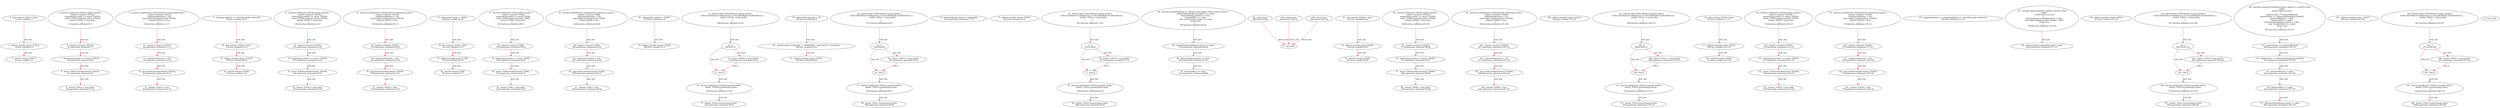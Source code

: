 digraph  {
13 [label="2_ bool claimed_TOD14 = false;\n13-new_variable-3-3", method="", type_label=new_variable];
19 [label="3_ address payable owner_TOD14;\n19-new_variable-4-4", method="", type_label=new_variable];
23 [label="4_ uint256 reward_TOD14;\n23-new_variable-5-5", method="", type_label=new_variable];
27 [label="5_ function setReward_TOD14() public payable {\n        require (!claimed_TOD14);\n        require(msg.sender == owner_TOD14);\n        owner_TOD14.transfer(reward_TOD14);\n        reward_TOD14 = msg.value;\n    }\n27-function_definition-6-11", method="setReward_TOD14()", type_label=function_definition];
32 [label="6_ require (!claimed_TOD14);\n32-expression_statement-7-7", method="setReward_TOD14()", type_label=expression_statement];
38 [label="7_ require(msg.sender == owner_TOD14);\n38-expression_statement-8-8", method="setReward_TOD14()", type_label=expression_statement];
47 [label="8_ owner_TOD14.transfer(reward_TOD14);\n47-expression_statement-9-9", method="setReward_TOD14()", type_label=expression_statement];
54 [label="9_ reward_TOD14 = msg.value;\n54-expression_statement-10-10", method="setReward_TOD14()", type_label=expression_statement];
60 [label="11_ function claimReward_TOD14(uint256 submission) public {\n        require (!claimed_TOD14);\n        require(submission < 10);\n        msg.sender.transfer(reward_TOD14);\n        claimed_TOD14 = true;\n    }\n60-function_definition-12-17", method="claimReward_TOD14(uint256 submission)", type_label=function_definition];
68 [label="12_ require (!claimed_TOD14);\n68-expression_statement-13-13", method="claimReward_TOD14(uint256 submission)", type_label=expression_statement];
74 [label="13_ require(submission < 10);\n74-expression_statement-14-14", method="claimReward_TOD14(uint256 submission)", type_label=expression_statement];
81 [label="14_ msg.sender.transfer(reward_TOD14);\n81-expression_statement-15-15", method="claimReward_TOD14(uint256 submission)", type_label=expression_statement];
90 [label="15_ claimed_TOD14 = true;\n90-expression_statement-16-16", method="claimReward_TOD14(uint256 submission)", type_label=expression_statement];
95 [label="17_ mapping (address => uint256) public balanceOf;\n95-new_variable-18-18", method="", type_label=new_variable];
102 [label="18_ bool claimed_TOD30 = false;\n102-new_variable-19-19", method="", type_label=new_variable];
108 [label="19_ address payable owner_TOD30;\n108-new_variable-20-20", method="", type_label=new_variable];
112 [label="20_ uint256 reward_TOD30;\n112-new_variable-21-21", method="", type_label=new_variable];
116 [label="21_ function setReward_TOD30() public payable {\n        require (!claimed_TOD30);\n        require(msg.sender == owner_TOD30);\n        owner_TOD30.transfer(reward_TOD30);\n        reward_TOD30 = msg.value;\n    }\n116-function_definition-22-27", method="setReward_TOD30()", type_label=function_definition];
121 [label="22_ require (!claimed_TOD30);\n121-expression_statement-23-23", method="setReward_TOD30()", type_label=expression_statement];
127 [label="23_ require(msg.sender == owner_TOD30);\n127-expression_statement-24-24", method="setReward_TOD30()", type_label=expression_statement];
136 [label="24_ owner_TOD30.transfer(reward_TOD30);\n136-expression_statement-25-25", method="setReward_TOD30()", type_label=expression_statement];
143 [label="25_ reward_TOD30 = msg.value;\n143-expression_statement-26-26", method="setReward_TOD30()", type_label=expression_statement];
149 [label="27_ function claimReward_TOD30(uint256 submission) public {\n        require (!claimed_TOD30);\n        require(submission < 10);\n        msg.sender.transfer(reward_TOD30);\n        claimed_TOD30 = true;\n    }\n149-function_definition-28-33", method="claimReward_TOD30(uint256 submission)", type_label=function_definition];
157 [label="28_ require (!claimed_TOD30);\n157-expression_statement-29-29", method="claimReward_TOD30(uint256 submission)", type_label=expression_statement];
163 [label="29_ require(submission < 10);\n163-expression_statement-30-30", method="claimReward_TOD30(uint256 submission)", type_label=expression_statement];
170 [label="30_ msg.sender.transfer(reward_TOD30);\n170-expression_statement-31-31", method="claimReward_TOD30(uint256 submission)", type_label=expression_statement];
179 [label="31_ claimed_TOD30 = true;\n179-expression_statement-32-32", method="claimReward_TOD30(uint256 submission)", type_label=expression_statement];
184 [label="33_ string public name = \"TAMC\";\n184-new_variable-34-34", method="", type_label=new_variable];
191 [label="34_ bool claimed_TOD8 = false;\n191-new_variable-35-35", method="", type_label=new_variable];
197 [label="35_ address payable owner_TOD8;\n197-new_variable-36-36", method="", type_label=new_variable];
201 [label="36_ uint256 reward_TOD8;\n201-new_variable-37-37", method="", type_label=new_variable];
205 [label="37_ function setReward_TOD8() public payable {\n        require (!claimed_TOD8);\n        require(msg.sender == owner_TOD8);\n        owner_TOD8.transfer(reward_TOD8);\n        reward_TOD8 = msg.value;\n    }\n205-function_definition-38-43", method="setReward_TOD8()", type_label=function_definition];
210 [label="38_ require (!claimed_TOD8);\n210-expression_statement-39-39", method="setReward_TOD8()", type_label=expression_statement];
216 [label="39_ require(msg.sender == owner_TOD8);\n216-expression_statement-40-40", method="setReward_TOD8()", type_label=expression_statement];
225 [label="40_ owner_TOD8.transfer(reward_TOD8);\n225-expression_statement-41-41", method="setReward_TOD8()", type_label=expression_statement];
232 [label="41_ reward_TOD8 = msg.value;\n232-expression_statement-42-42", method="setReward_TOD8()", type_label=expression_statement];
238 [label="43_ function claimReward_TOD8(uint256 submission) public {\n        require (!claimed_TOD8);\n        require(submission < 10);\n        msg.sender.transfer(reward_TOD8);\n        claimed_TOD8 = true;\n    }\n238-function_definition-44-49", method="claimReward_TOD8(uint256 submission)", type_label=function_definition];
246 [label="44_ require (!claimed_TOD8);\n246-expression_statement-45-45", method="claimReward_TOD8(uint256 submission)", type_label=expression_statement];
252 [label="45_ require(submission < 10);\n252-expression_statement-46-46", method="claimReward_TOD8(uint256 submission)", type_label=expression_statement];
259 [label="46_ msg.sender.transfer(reward_TOD8);\n259-expression_statement-47-47", method="claimReward_TOD8(uint256 submission)", type_label=expression_statement];
268 [label="47_ claimed_TOD8 = true;\n268-expression_statement-48-48", method="claimReward_TOD8(uint256 submission)", type_label=expression_statement];
273 [label="49_ string public symbol = \"TAMC\";\n273-new_variable-50-50", method="", type_label=new_variable];
280 [label="50_ address payable winner_TOD39;\n280-new_variable-51-51", method="", type_label=new_variable];
284 [label="51_ function play_TOD39(bytes32 guess) public{\n       if (keccak256(abi.encode(guess)) == keccak256(abi.encode('hello'))) {\n            winner_TOD39 = msg.sender;\n        }\n    }\n284-function_definition-52-56", method="play_TOD39(bytes32 guess)", type_label=function_definition];
292 [label="52_ if\n292-if-53-55", method="play_TOD39(bytes32 guess)", type_label=if];
1304 [label="52_ end_if", method="play_TOD39(bytes32 guess)", type_label=end_if];
314 [label="53_ winner_TOD39 = msg.sender;\n314-expression_statement-54-54", method="play_TOD39(bytes32 guess)", type_label=expression_statement];
320 [label="56_ function getReward_TOD39() payable public{\n       winner_TOD39.transfer(msg.value);\n    }\n320-function_definition-57-59", method="getReward_TOD39()", type_label=function_definition];
325 [label="57_ winner_TOD39.transfer(msg.value);\n325-expression_statement-58-58", method="getReward_TOD39()", type_label=expression_statement];
334 [label="59_ uint8 public decimals = 18;\n334-new_variable-60-60", method="", type_label=new_variable];
340 [label="60_ uint256 public totalSupply = 1000000000 * (uint256(10) ** decimals);\n340-new_variable-61-61", method="", type_label=new_variable];
353 [label="61_ address payable winner_TOD31;\n353-new_variable-62-62", method="", type_label=new_variable];
357 [label="62_ function play_TOD31(bytes32 guess) public{\n       if (keccak256(abi.encode(guess)) == keccak256(abi.encode('hello'))) {\n            winner_TOD31 = msg.sender;\n        }\n    }\n357-function_definition-63-67", method="play_TOD31(bytes32 guess)", type_label=function_definition];
365 [label="63_ if\n365-if-64-66", method="play_TOD31(bytes32 guess)", type_label=if];
1377 [label="63_ end_if", method="play_TOD31(bytes32 guess)", type_label=end_if];
387 [label="64_ winner_TOD31 = msg.sender;\n387-expression_statement-65-65", method="play_TOD31(bytes32 guess)", type_label=expression_statement];
393 [label="67_ function getReward_TOD31() payable public{\n       winner_TOD31.transfer(msg.value);\n    }\n393-function_definition-68-70", method="getReward_TOD31()", type_label=function_definition];
398 [label="68_ winner_TOD31.transfer(msg.value);\n398-expression_statement-69-69", method="getReward_TOD31()", type_label=expression_statement];
423 [label="72_ balanceOf[msg.sender] = totalSupply;\n423-expression_statement-73-73", method="", type_label=expression_statement];
443 [label="75_ address payable winner_TOD35;\n443-new_variable-76-76", method="", type_label=new_variable];
447 [label="76_ function play_TOD35(bytes32 guess) public{\n       if (keccak256(abi.encode(guess)) == keccak256(abi.encode('hello'))) {\n            winner_TOD35 = msg.sender;\n        }\n    }\n447-function_definition-77-81", method="play_TOD35(bytes32 guess)", type_label=function_definition];
455 [label="77_ if\n455-if-78-80", method="play_TOD35(bytes32 guess)", type_label=if];
1467 [label="77_ end_if", method="play_TOD35(bytes32 guess)", type_label=end_if];
477 [label="78_ winner_TOD35 = msg.sender;\n477-expression_statement-79-79", method="play_TOD35(bytes32 guess)", type_label=expression_statement];
483 [label="81_ function getReward_TOD35() payable public{\n       winner_TOD35.transfer(msg.value);\n    }\n483-function_definition-82-84", method="getReward_TOD35()", type_label=function_definition];
488 [label="82_ winner_TOD35.transfer(msg.value);\n488-expression_statement-83-83", method="getReward_TOD35()", type_label=expression_statement];
497 [label="84_ function transfer(address to, uint256 value) public returns (bool success) {\n        require(balanceOf[msg.sender] >= value);\n        balanceOf[msg.sender] -= value;\n        balanceOf[to] += value;\n        emit Transfer(msg.sender, to, value);\n        return true;\n    }\n497-function_definition-85-91", method="transfer(address to,uint256 value)", type_label=function_definition];
514 [label="85_ require(balanceOf[msg.sender] >= value);\n514-expression_statement-86-86", method="transfer(address to,uint256 value)", type_label=expression_statement];
525 [label="86_ balanceOf[msg.sender] -= value;\n525-expression_statement-87-87", method="transfer(address to,uint256 value)", type_label=expression_statement];
533 [label="87_ balanceOf[to] += value;\n533-expression_statement-88-88", method="transfer(address to,uint256 value)", type_label=expression_statement];
549 [label="89_ return true;\n549-return-90-90", method="transfer(address to,uint256 value)", type_label=return];
552 [label="91_ bool claimed_TOD40 = false;\n552-new_variable-92-92", method="", type_label=new_variable];
558 [label="92_ address payable owner_TOD40;\n558-new_variable-93-93", method="", type_label=new_variable];
562 [label="93_ uint256 reward_TOD40;\n562-new_variable-94-94", method="", type_label=new_variable];
566 [label="94_ function setReward_TOD40() public payable {\n        require (!claimed_TOD40);\n        require(msg.sender == owner_TOD40);\n        owner_TOD40.transfer(reward_TOD40);\n        reward_TOD40 = msg.value;\n    }\n566-function_definition-95-100", method="setReward_TOD40()", type_label=function_definition];
571 [label="95_ require (!claimed_TOD40);\n571-expression_statement-96-96", method="setReward_TOD40()", type_label=expression_statement];
577 [label="96_ require(msg.sender == owner_TOD40);\n577-expression_statement-97-97", method="setReward_TOD40()", type_label=expression_statement];
586 [label="97_ owner_TOD40.transfer(reward_TOD40);\n586-expression_statement-98-98", method="setReward_TOD40()", type_label=expression_statement];
593 [label="98_ reward_TOD40 = msg.value;\n593-expression_statement-99-99", method="setReward_TOD40()", type_label=expression_statement];
599 [label="100_ function claimReward_TOD40(uint256 submission) public {\n        require (!claimed_TOD40);\n        require(submission < 10);\n        msg.sender.transfer(reward_TOD40);\n        claimed_TOD40 = true;\n    }\n599-function_definition-101-106", method="claimReward_TOD40(uint256 submission)", type_label=function_definition];
607 [label="101_ require (!claimed_TOD40);\n607-expression_statement-102-102", method="claimReward_TOD40(uint256 submission)", type_label=expression_statement];
613 [label="102_ require(submission < 10);\n613-expression_statement-103-103", method="claimReward_TOD40(uint256 submission)", type_label=expression_statement];
620 [label="103_ msg.sender.transfer(reward_TOD40);\n620-expression_statement-104-104", method="claimReward_TOD40(uint256 submission)", type_label=expression_statement];
629 [label="104_ claimed_TOD40 = true;\n629-expression_statement-105-105", method="claimReward_TOD40(uint256 submission)", type_label=expression_statement];
634 [label="106_ address payable winner_TOD13;\n634-new_variable-107-107", method="", type_label=new_variable];
638 [label="107_ function play_TOD13(bytes32 guess) public{\n       if (keccak256(abi.encode(guess)) == keccak256(abi.encode('hello'))) {\n            winner_TOD13 = msg.sender;\n        }\n    }\n638-function_definition-108-112", method="play_TOD13(bytes32 guess)", type_label=function_definition];
646 [label="108_ if\n646-if-109-111", method="play_TOD13(bytes32 guess)", type_label=if];
1658 [label="108_ end_if", method="play_TOD13(bytes32 guess)", type_label=end_if];
668 [label="109_ winner_TOD13 = msg.sender;\n668-expression_statement-110-110", method="play_TOD13(bytes32 guess)", type_label=expression_statement];
674 [label="112_ function getReward_TOD13() payable public{\n       winner_TOD13.transfer(msg.value);\n    }\n674-function_definition-113-115", method="getReward_TOD13()", type_label=function_definition];
679 [label="113_ winner_TOD13.transfer(msg.value);\n679-expression_statement-114-114", method="getReward_TOD13()", type_label=expression_statement];
702 [label="116_ bool claimed_TOD36 = false;\n702-new_variable-117-117", method="", type_label=new_variable];
708 [label="117_ address payable owner_TOD36;\n708-new_variable-118-118", method="", type_label=new_variable];
712 [label="118_ uint256 reward_TOD36;\n712-new_variable-119-119", method="", type_label=new_variable];
716 [label="119_ function setReward_TOD36() public payable {\n        require (!claimed_TOD36);\n        require(msg.sender == owner_TOD36);\n        owner_TOD36.transfer(reward_TOD36);\n        reward_TOD36 = msg.value;\n    }\n716-function_definition-120-125", method="setReward_TOD36()", type_label=function_definition];
721 [label="120_ require (!claimed_TOD36);\n721-expression_statement-121-121", method="setReward_TOD36()", type_label=expression_statement];
727 [label="121_ require(msg.sender == owner_TOD36);\n727-expression_statement-122-122", method="setReward_TOD36()", type_label=expression_statement];
736 [label="122_ owner_TOD36.transfer(reward_TOD36);\n736-expression_statement-123-123", method="setReward_TOD36()", type_label=expression_statement];
743 [label="123_ reward_TOD36 = msg.value;\n743-expression_statement-124-124", method="setReward_TOD36()", type_label=expression_statement];
749 [label="125_ function claimReward_TOD36(uint256 submission) public {\n        require (!claimed_TOD36);\n        require(submission < 10);\n        msg.sender.transfer(reward_TOD36);\n        claimed_TOD36 = true;\n    }\n749-function_definition-126-131", method="claimReward_TOD36(uint256 submission)", type_label=function_definition];
757 [label="126_ require (!claimed_TOD36);\n757-expression_statement-127-127", method="claimReward_TOD36(uint256 submission)", type_label=expression_statement];
763 [label="127_ require(submission < 10);\n763-expression_statement-128-128", method="claimReward_TOD36(uint256 submission)", type_label=expression_statement];
770 [label="128_ msg.sender.transfer(reward_TOD36);\n770-expression_statement-129-129", method="claimReward_TOD36(uint256 submission)", type_label=expression_statement];
779 [label="129_ claimed_TOD36 = true;\n779-expression_statement-130-130", method="claimReward_TOD36(uint256 submission)", type_label=expression_statement];
784 [label="131_ mapping(address => mapping(address => uint256)) public allowance;\n784-new_variable-132-132", method="", type_label=new_variable];
793 [label="132_ function approve(address spender, uint256 value)\n        public\n        returns (bool success)\n    {\n        allowance[msg.sender][spender] = value;\n        emit Approval(msg.sender, spender, value);\n        return true;\n    }\n793-function_definition-133-140", method="approve(address spender,uint256 value)", type_label=function_definition];
810 [label="136_ allowance[msg.sender][spender] = value;\n810-expression_statement-137-137", method="approve(address spender,uint256 value)", type_label=expression_statement];
830 [label="138_ return true;\n830-return-139-139", method="approve(address spender,uint256 value)", type_label=return];
833 [label="140_ address payable winner_TOD33;\n833-new_variable-141-141", method="", type_label=new_variable];
837 [label="141_ function play_TOD33(bytes32 guess) public{\n       if (keccak256(abi.encode(guess)) == keccak256(abi.encode('hello'))) {\n            winner_TOD33 = msg.sender;\n        }\n    }\n837-function_definition-142-146", method="play_TOD33(bytes32 guess)", type_label=function_definition];
845 [label="142_ if\n845-if-143-145", method="play_TOD33(bytes32 guess)", type_label=if];
1857 [label="142_ end_if", method="play_TOD33(bytes32 guess)", type_label=end_if];
867 [label="143_ winner_TOD33 = msg.sender;\n867-expression_statement-144-144", method="play_TOD33(bytes32 guess)", type_label=expression_statement];
873 [label="146_ function getReward_TOD33() payable public{\n       winner_TOD33.transfer(msg.value);\n    }\n873-function_definition-147-149", method="getReward_TOD33()", type_label=function_definition];
878 [label="147_ winner_TOD33.transfer(msg.value);\n878-expression_statement-148-148", method="getReward_TOD33()", type_label=expression_statement];
887 [label="149_ function transferFrom(address from, address to, uint256 value)\n        public\n        returns (bool success)\n    {\n        require(value <= balanceOf[from]);\n        require(value <= allowance[from][msg.sender]);\n        balanceOf[from] -= value;\n        balanceOf[to] += value;\n        allowance[from][msg.sender] -= value;\n        emit Transfer(from, to, value);\n        return true;\n    }\n887-function_definition-150-161", method="transferFrom(address from,address to,uint256 value)", type_label=function_definition];
908 [label="153_ require(value <= balanceOf[from]);\n908-expression_statement-154-154", method="transferFrom(address from,address to,uint256 value)", type_label=expression_statement];
917 [label="154_ require(value <= allowance[from][msg.sender]);\n917-expression_statement-155-155", method="transferFrom(address from,address to,uint256 value)", type_label=expression_statement];
930 [label="155_ balanceOf[from] -= value;\n930-expression_statement-156-156", method="transferFrom(address from,address to,uint256 value)", type_label=expression_statement];
936 [label="156_ balanceOf[to] += value;\n936-expression_statement-157-157", method="transferFrom(address from,address to,uint256 value)", type_label=expression_statement];
942 [label="157_ allowance[from][msg.sender] -= value;\n942-expression_statement-158-158", method="transferFrom(address from,address to,uint256 value)", type_label=expression_statement];
960 [label="159_ return true;\n960-return-160-160", method="transferFrom(address from,address to,uint256 value)", type_label=return];
963 [label="161_ address payable winner_TOD27;\n963-new_variable-162-162", method="", type_label=new_variable];
967 [label="162_ function play_TOD27(bytes32 guess) public{\n       if (keccak256(abi.encode(guess)) == keccak256(abi.encode('hello'))) {\n            winner_TOD27 = msg.sender;\n        }\n    }\n967-function_definition-163-167", method="play_TOD27(bytes32 guess)", type_label=function_definition];
975 [label="163_ if\n975-if-164-166", method="play_TOD27(bytes32 guess)", type_label=if];
1987 [label="163_ end_if", method="play_TOD27(bytes32 guess)", type_label=end_if];
997 [label="164_ winner_TOD27 = msg.sender;\n997-expression_statement-165-165", method="play_TOD27(bytes32 guess)", type_label=expression_statement];
1003 [label="167_ function getReward_TOD27() payable public{\n       winner_TOD27.transfer(msg.value);\n    }\n1003-function_definition-168-170", method="getReward_TOD27()", type_label=function_definition];
1008 [label="168_ winner_TOD27.transfer(msg.value);\n1008-expression_statement-169-169", method="getReward_TOD27()", type_label=expression_statement];
1 [label="0_ start_node", method="", type_label=start];
2 [label="0_ exit_node", method="", type_label=exit];
13 -> 19  [color=red, controlflow_type=next_line, edge_type=CFG_edge, key=0, label=next_line];
19 -> 23  [color=red, controlflow_type=next_line, edge_type=CFG_edge, key=0, label=next_line];
27 -> 32  [color=red, controlflow_type=next_line, edge_type=CFG_edge, key=0, label=next_line];
32 -> 38  [color=red, controlflow_type=next_line, edge_type=CFG_edge, key=0, label=next_line];
38 -> 47  [color=red, controlflow_type=next_line, edge_type=CFG_edge, key=0, label=next_line];
47 -> 54  [color=red, controlflow_type=next_line, edge_type=CFG_edge, key=0, label=next_line];
60 -> 68  [color=red, controlflow_type=next_line, edge_type=CFG_edge, key=0, label=next_line];
68 -> 74  [color=red, controlflow_type=next_line, edge_type=CFG_edge, key=0, label=next_line];
74 -> 81  [color=red, controlflow_type=next_line, edge_type=CFG_edge, key=0, label=next_line];
81 -> 90  [color=red, controlflow_type=next_line, edge_type=CFG_edge, key=0, label=next_line];
95 -> 102  [color=red, controlflow_type=next_line, edge_type=CFG_edge, key=0, label=next_line];
102 -> 108  [color=red, controlflow_type=next_line, edge_type=CFG_edge, key=0, label=next_line];
108 -> 112  [color=red, controlflow_type=next_line, edge_type=CFG_edge, key=0, label=next_line];
116 -> 121  [color=red, controlflow_type=next_line, edge_type=CFG_edge, key=0, label=next_line];
121 -> 127  [color=red, controlflow_type=next_line, edge_type=CFG_edge, key=0, label=next_line];
127 -> 136  [color=red, controlflow_type=next_line, edge_type=CFG_edge, key=0, label=next_line];
136 -> 143  [color=red, controlflow_type=next_line, edge_type=CFG_edge, key=0, label=next_line];
149 -> 157  [color=red, controlflow_type=next_line, edge_type=CFG_edge, key=0, label=next_line];
157 -> 163  [color=red, controlflow_type=next_line, edge_type=CFG_edge, key=0, label=next_line];
163 -> 170  [color=red, controlflow_type=next_line, edge_type=CFG_edge, key=0, label=next_line];
170 -> 179  [color=red, controlflow_type=next_line, edge_type=CFG_edge, key=0, label=next_line];
184 -> 191  [color=red, controlflow_type=next_line, edge_type=CFG_edge, key=0, label=next_line];
191 -> 197  [color=red, controlflow_type=next_line, edge_type=CFG_edge, key=0, label=next_line];
197 -> 201  [color=red, controlflow_type=next_line, edge_type=CFG_edge, key=0, label=next_line];
205 -> 210  [color=red, controlflow_type=next_line, edge_type=CFG_edge, key=0, label=next_line];
210 -> 216  [color=red, controlflow_type=next_line, edge_type=CFG_edge, key=0, label=next_line];
216 -> 225  [color=red, controlflow_type=next_line, edge_type=CFG_edge, key=0, label=next_line];
225 -> 232  [color=red, controlflow_type=next_line, edge_type=CFG_edge, key=0, label=next_line];
238 -> 246  [color=red, controlflow_type=next_line, edge_type=CFG_edge, key=0, label=next_line];
246 -> 252  [color=red, controlflow_type=next_line, edge_type=CFG_edge, key=0, label=next_line];
252 -> 259  [color=red, controlflow_type=next_line, edge_type=CFG_edge, key=0, label=next_line];
259 -> 268  [color=red, controlflow_type=next_line, edge_type=CFG_edge, key=0, label=next_line];
273 -> 280  [color=red, controlflow_type=next_line, edge_type=CFG_edge, key=0, label=next_line];
284 -> 292  [color=red, controlflow_type=next_line, edge_type=CFG_edge, key=0, label=next_line];
292 -> 314  [color=red, controlflow_type=pos_next, edge_type=CFG_edge, key=0, label=pos_next];
292 -> 1304  [color=red, controlflow_type=neg_next, edge_type=CFG_edge, key=0, label=neg_next];
1304 -> 320  [color=red, controlflow_type=next_line, edge_type=CFG_edge, key=0, label=next_line];
314 -> 1304  [color=red, controlflow_type=end_if, edge_type=CFG_edge, key=0, label=end_if];
320 -> 325  [color=red, controlflow_type=next_line, edge_type=CFG_edge, key=0, label=next_line];
334 -> 340  [color=red, controlflow_type=next_line, edge_type=CFG_edge, key=0, label=next_line];
340 -> 353  [color=red, controlflow_type=next_line, edge_type=CFG_edge, key=0, label=next_line];
357 -> 365  [color=red, controlflow_type=next_line, edge_type=CFG_edge, key=0, label=next_line];
365 -> 387  [color=red, controlflow_type=pos_next, edge_type=CFG_edge, key=0, label=pos_next];
365 -> 1377  [color=red, controlflow_type=neg_next, edge_type=CFG_edge, key=0, label=neg_next];
1377 -> 393  [color=red, controlflow_type=next_line, edge_type=CFG_edge, key=0, label=next_line];
387 -> 1377  [color=red, controlflow_type=end_if, edge_type=CFG_edge, key=0, label=end_if];
393 -> 398  [color=red, controlflow_type=next_line, edge_type=CFG_edge, key=0, label=next_line];
447 -> 455  [color=red, controlflow_type=next_line, edge_type=CFG_edge, key=0, label=next_line];
455 -> 477  [color=red, controlflow_type=pos_next, edge_type=CFG_edge, key=0, label=pos_next];
455 -> 1467  [color=red, controlflow_type=neg_next, edge_type=CFG_edge, key=0, label=neg_next];
1467 -> 483  [color=red, controlflow_type=next_line, edge_type=CFG_edge, key=0, label=next_line];
477 -> 1467  [color=red, controlflow_type=end_if, edge_type=CFG_edge, key=0, label=end_if];
483 -> 488  [color=red, controlflow_type=next_line, edge_type=CFG_edge, key=0, label=next_line];
497 -> 514  [color=red, controlflow_type=next_line, edge_type=CFG_edge, key=0, label=next_line];
514 -> 525  [color=red, controlflow_type=next_line, edge_type=CFG_edge, key=0, label=next_line];
525 -> 533  [color=red, controlflow_type=next_line, edge_type=CFG_edge, key=0, label=next_line];
549 -> 2  [color=red, controlflow_type=return_exit, edge_type=CFG_edge, key=0, label=return_exit];
552 -> 558  [color=red, controlflow_type=next_line, edge_type=CFG_edge, key=0, label=next_line];
558 -> 562  [color=red, controlflow_type=next_line, edge_type=CFG_edge, key=0, label=next_line];
566 -> 571  [color=red, controlflow_type=next_line, edge_type=CFG_edge, key=0, label=next_line];
571 -> 577  [color=red, controlflow_type=next_line, edge_type=CFG_edge, key=0, label=next_line];
577 -> 586  [color=red, controlflow_type=next_line, edge_type=CFG_edge, key=0, label=next_line];
586 -> 593  [color=red, controlflow_type=next_line, edge_type=CFG_edge, key=0, label=next_line];
599 -> 607  [color=red, controlflow_type=next_line, edge_type=CFG_edge, key=0, label=next_line];
607 -> 613  [color=red, controlflow_type=next_line, edge_type=CFG_edge, key=0, label=next_line];
613 -> 620  [color=red, controlflow_type=next_line, edge_type=CFG_edge, key=0, label=next_line];
620 -> 629  [color=red, controlflow_type=next_line, edge_type=CFG_edge, key=0, label=next_line];
638 -> 646  [color=red, controlflow_type=next_line, edge_type=CFG_edge, key=0, label=next_line];
646 -> 668  [color=red, controlflow_type=pos_next, edge_type=CFG_edge, key=0, label=pos_next];
646 -> 1658  [color=red, controlflow_type=neg_next, edge_type=CFG_edge, key=0, label=neg_next];
1658 -> 674  [color=red, controlflow_type=next_line, edge_type=CFG_edge, key=0, label=next_line];
668 -> 1658  [color=red, controlflow_type=end_if, edge_type=CFG_edge, key=0, label=end_if];
674 -> 679  [color=red, controlflow_type=next_line, edge_type=CFG_edge, key=0, label=next_line];
702 -> 708  [color=red, controlflow_type=next_line, edge_type=CFG_edge, key=0, label=next_line];
708 -> 712  [color=red, controlflow_type=next_line, edge_type=CFG_edge, key=0, label=next_line];
716 -> 721  [color=red, controlflow_type=next_line, edge_type=CFG_edge, key=0, label=next_line];
721 -> 727  [color=red, controlflow_type=next_line, edge_type=CFG_edge, key=0, label=next_line];
727 -> 736  [color=red, controlflow_type=next_line, edge_type=CFG_edge, key=0, label=next_line];
736 -> 743  [color=red, controlflow_type=next_line, edge_type=CFG_edge, key=0, label=next_line];
749 -> 757  [color=red, controlflow_type=next_line, edge_type=CFG_edge, key=0, label=next_line];
757 -> 763  [color=red, controlflow_type=next_line, edge_type=CFG_edge, key=0, label=next_line];
763 -> 770  [color=red, controlflow_type=next_line, edge_type=CFG_edge, key=0, label=next_line];
770 -> 779  [color=red, controlflow_type=next_line, edge_type=CFG_edge, key=0, label=next_line];
793 -> 810  [color=red, controlflow_type=next_line, edge_type=CFG_edge, key=0, label=next_line];
830 -> 2  [color=red, controlflow_type=return_exit, edge_type=CFG_edge, key=0, label=return_exit];
837 -> 845  [color=red, controlflow_type=next_line, edge_type=CFG_edge, key=0, label=next_line];
845 -> 867  [color=red, controlflow_type=pos_next, edge_type=CFG_edge, key=0, label=pos_next];
845 -> 1857  [color=red, controlflow_type=neg_next, edge_type=CFG_edge, key=0, label=neg_next];
1857 -> 873  [color=red, controlflow_type=next_line, edge_type=CFG_edge, key=0, label=next_line];
867 -> 1857  [color=red, controlflow_type=end_if, edge_type=CFG_edge, key=0, label=end_if];
873 -> 878  [color=red, controlflow_type=next_line, edge_type=CFG_edge, key=0, label=next_line];
887 -> 908  [color=red, controlflow_type=next_line, edge_type=CFG_edge, key=0, label=next_line];
908 -> 917  [color=red, controlflow_type=next_line, edge_type=CFG_edge, key=0, label=next_line];
917 -> 930  [color=red, controlflow_type=next_line, edge_type=CFG_edge, key=0, label=next_line];
930 -> 936  [color=red, controlflow_type=next_line, edge_type=CFG_edge, key=0, label=next_line];
936 -> 942  [color=red, controlflow_type=next_line, edge_type=CFG_edge, key=0, label=next_line];
960 -> 2  [color=red, controlflow_type=return_exit, edge_type=CFG_edge, key=0, label=return_exit];
967 -> 975  [color=red, controlflow_type=next_line, edge_type=CFG_edge, key=0, label=next_line];
975 -> 997  [color=red, controlflow_type=pos_next, edge_type=CFG_edge, key=0, label=pos_next];
975 -> 1987  [color=red, controlflow_type=neg_next, edge_type=CFG_edge, key=0, label=neg_next];
1987 -> 1003  [color=red, controlflow_type=next_line, edge_type=CFG_edge, key=0, label=next_line];
997 -> 1987  [color=red, controlflow_type=end_if, edge_type=CFG_edge, key=0, label=end_if];
1003 -> 1008  [color=red, controlflow_type=next_line, edge_type=CFG_edge, key=0, label=next_line];
}
